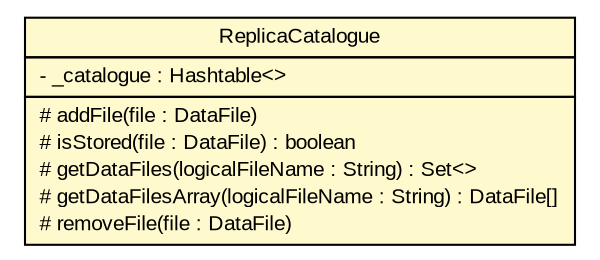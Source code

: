 #!/usr/local/bin/dot
#
# Class diagram 
# Generated by UMLGraph version R5_7_2-3-gee82a7 (http://www.umlgraph.org/)
#

digraph G {
	edge [fontname="arial",fontsize=10,labelfontname="arial",labelfontsize=10];
	node [fontname="arial",fontsize=10,shape=plaintext];
	nodesep=0.25;
	ranksep=0.5;
	// org.edg.data.replication.optorsim.reptorsim.ReplicaCatalogue
	c8656 [label=<<table title="org.edg.data.replication.optorsim.reptorsim.ReplicaCatalogue" border="0" cellborder="1" cellspacing="0" cellpadding="2" port="p" bgcolor="lemonChiffon" href="./ReplicaCatalogue.html">
		<tr><td><table border="0" cellspacing="0" cellpadding="1">
<tr><td align="center" balign="center"> ReplicaCatalogue </td></tr>
		</table></td></tr>
		<tr><td><table border="0" cellspacing="0" cellpadding="1">
<tr><td align="left" balign="left"> - _catalogue : Hashtable&lt;&gt; </td></tr>
		</table></td></tr>
		<tr><td><table border="0" cellspacing="0" cellpadding="1">
<tr><td align="left" balign="left"> # addFile(file : DataFile) </td></tr>
<tr><td align="left" balign="left"> # isStored(file : DataFile) : boolean </td></tr>
<tr><td align="left" balign="left"> # getDataFiles(logicalFileName : String) : Set&lt;&gt; </td></tr>
<tr><td align="left" balign="left"> # getDataFilesArray(logicalFileName : String) : DataFile[] </td></tr>
<tr><td align="left" balign="left"> # removeFile(file : DataFile) </td></tr>
		</table></td></tr>
		</table>>, URL="./ReplicaCatalogue.html", fontname="arial", fontcolor="black", fontsize=10.0];
}

